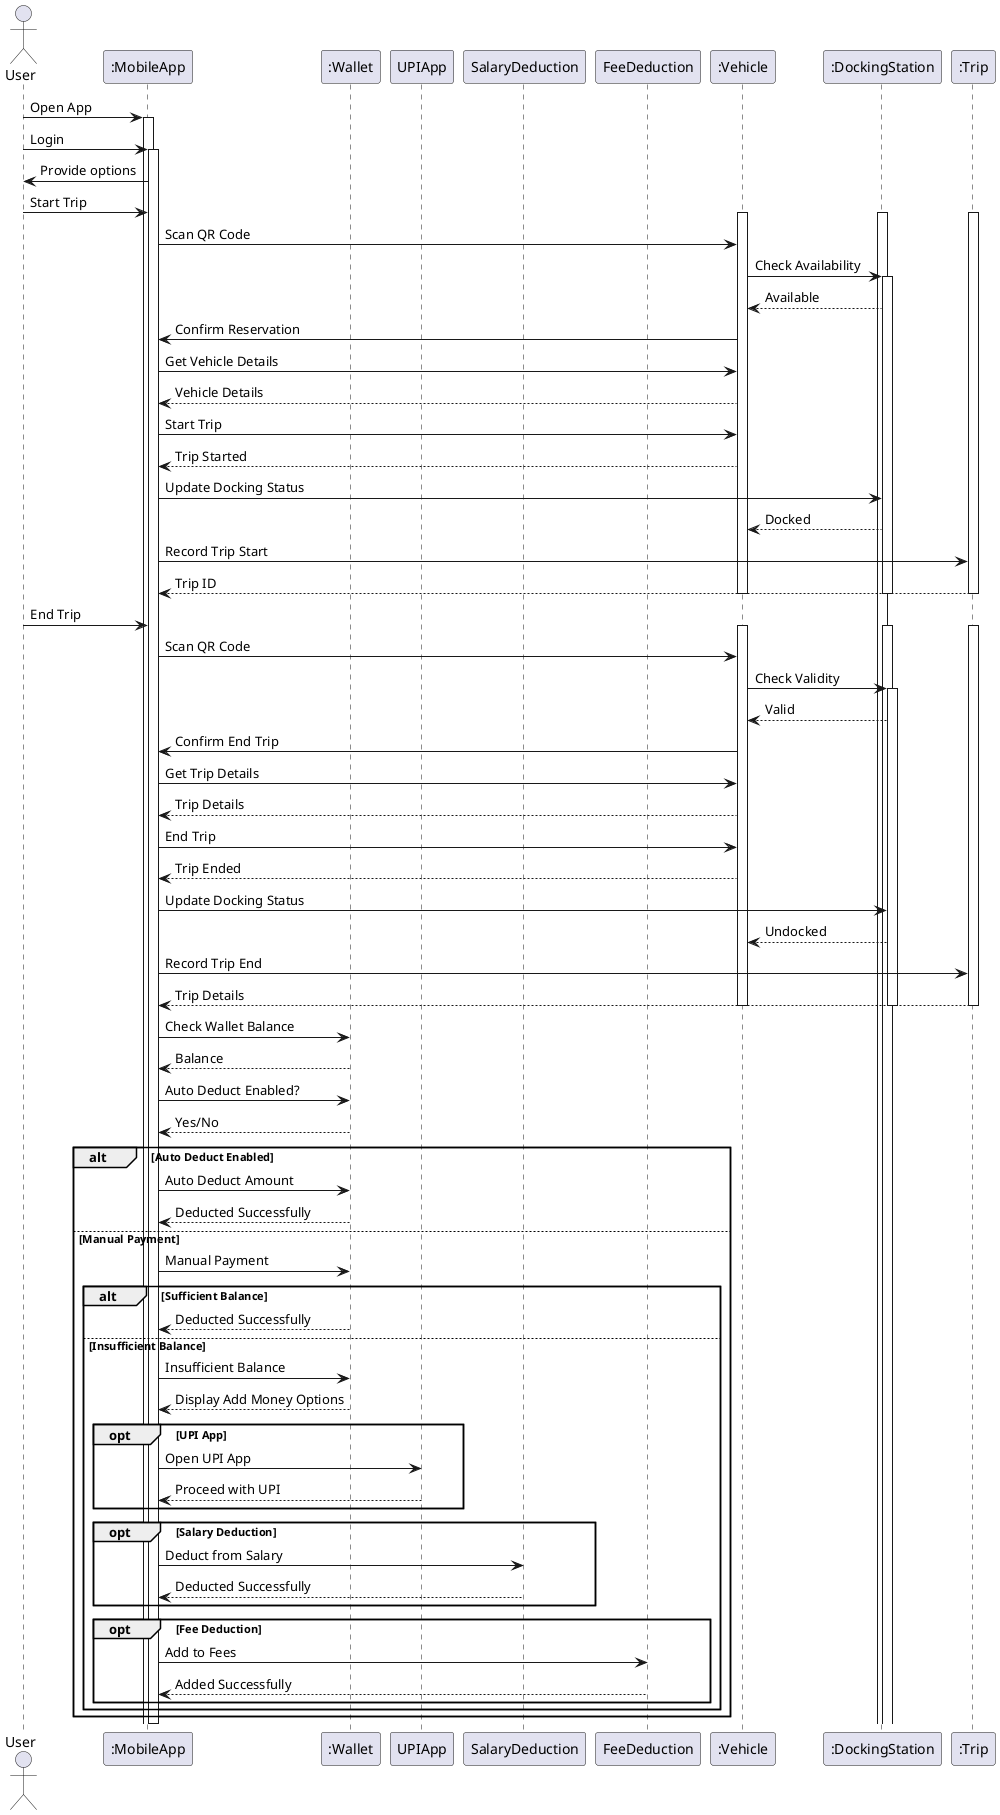 @startuml

actor User
participant ":MobileApp"
participant ":Wallet"
participant UPIApp
participant SalaryDeduction
participant FeeDeduction
participant ":Vehicle"
participant ":DockingStation"
participant ":Trip"

User -> ":MobileApp": Open App
activate ":MobileApp"

User -> ":MobileApp": Login
activate ":MobileApp"

":MobileApp" -> User: Provide options
User -> ":MobileApp": Start Trip
activate ":Vehicle"
activate ":DockingStation"
activate ":Trip"

":MobileApp" -> ":Vehicle": Scan QR Code
":Vehicle" -> ":DockingStation": Check Availability
activate ":DockingStation"
":DockingStation" --> ":Vehicle": Available

":Vehicle" -> ":MobileApp": Confirm Reservation
":MobileApp" -> ":Vehicle": Get Vehicle Details
":Vehicle" --> ":MobileApp": Vehicle Details

":MobileApp" -> ":Vehicle": Start Trip
":Vehicle" --> ":MobileApp": Trip Started

":MobileApp" -> ":DockingStation": Update Docking Status
":DockingStation" --> ":Vehicle": Docked

":MobileApp" -> ":Trip": Record Trip Start
":Trip" --> ":MobileApp": Trip ID

deactivate ":Vehicle"
deactivate ":DockingStation"
deactivate ":Trip"

User -> ":MobileApp": End Trip
activate ":Vehicle"
activate ":DockingStation"
activate ":Trip"

":MobileApp" -> ":Vehicle": Scan QR Code
":Vehicle" -> ":DockingStation": Check Validity
activate ":DockingStation"
":DockingStation" --> ":Vehicle": Valid

":Vehicle" -> ":MobileApp": Confirm End Trip
":MobileApp" -> ":Vehicle": Get Trip Details
":Vehicle" --> ":MobileApp": Trip Details

":MobileApp" -> ":Vehicle": End Trip
":Vehicle" --> ":MobileApp": Trip Ended

":MobileApp" -> ":DockingStation": Update Docking Status
":DockingStation" --> ":Vehicle": Undocked

":MobileApp" -> ":Trip": Record Trip End
":Trip" --> ":MobileApp": Trip Details

deactivate ":Vehicle"
deactivate ":DockingStation"
deactivate ":Trip"

":MobileApp" -> ":Wallet": Check Wallet Balance
":Wallet" --> ":MobileApp": Balance

":MobileApp" -> ":Wallet": Auto Deduct Enabled?
":Wallet" --> ":MobileApp": Yes/No

alt Auto Deduct Enabled
  ":MobileApp" -> ":Wallet": Auto Deduct Amount
  ":Wallet" --> ":MobileApp": Deducted Successfully
else Manual Payment
  ":MobileApp" -> ":Wallet": Manual Payment
  alt Sufficient Balance
    ":Wallet" --> ":MobileApp": Deducted Successfully
  else Insufficient Balance
    ":MobileApp" -> ":Wallet": Insufficient Balance
    ":Wallet" --> ":MobileApp": Display Add Money Options
    opt UPI App
      ":MobileApp" -> UPIApp: Open UPI App
      UPIApp --> ":MobileApp": Proceed with UPI
    end
    opt Salary Deduction
      ":MobileApp" -> SalaryDeduction: Deduct from Salary
      SalaryDeduction --> ":MobileApp": Deducted Successfully
    end
    opt Fee Deduction
      ":MobileApp" -> FeeDeduction: Add to Fees
      FeeDeduction --> ":MobileApp": Added Successfully
    end
  end
end

deactivate ":Wallet"
deactivate ":MobileApp"
@enduml
